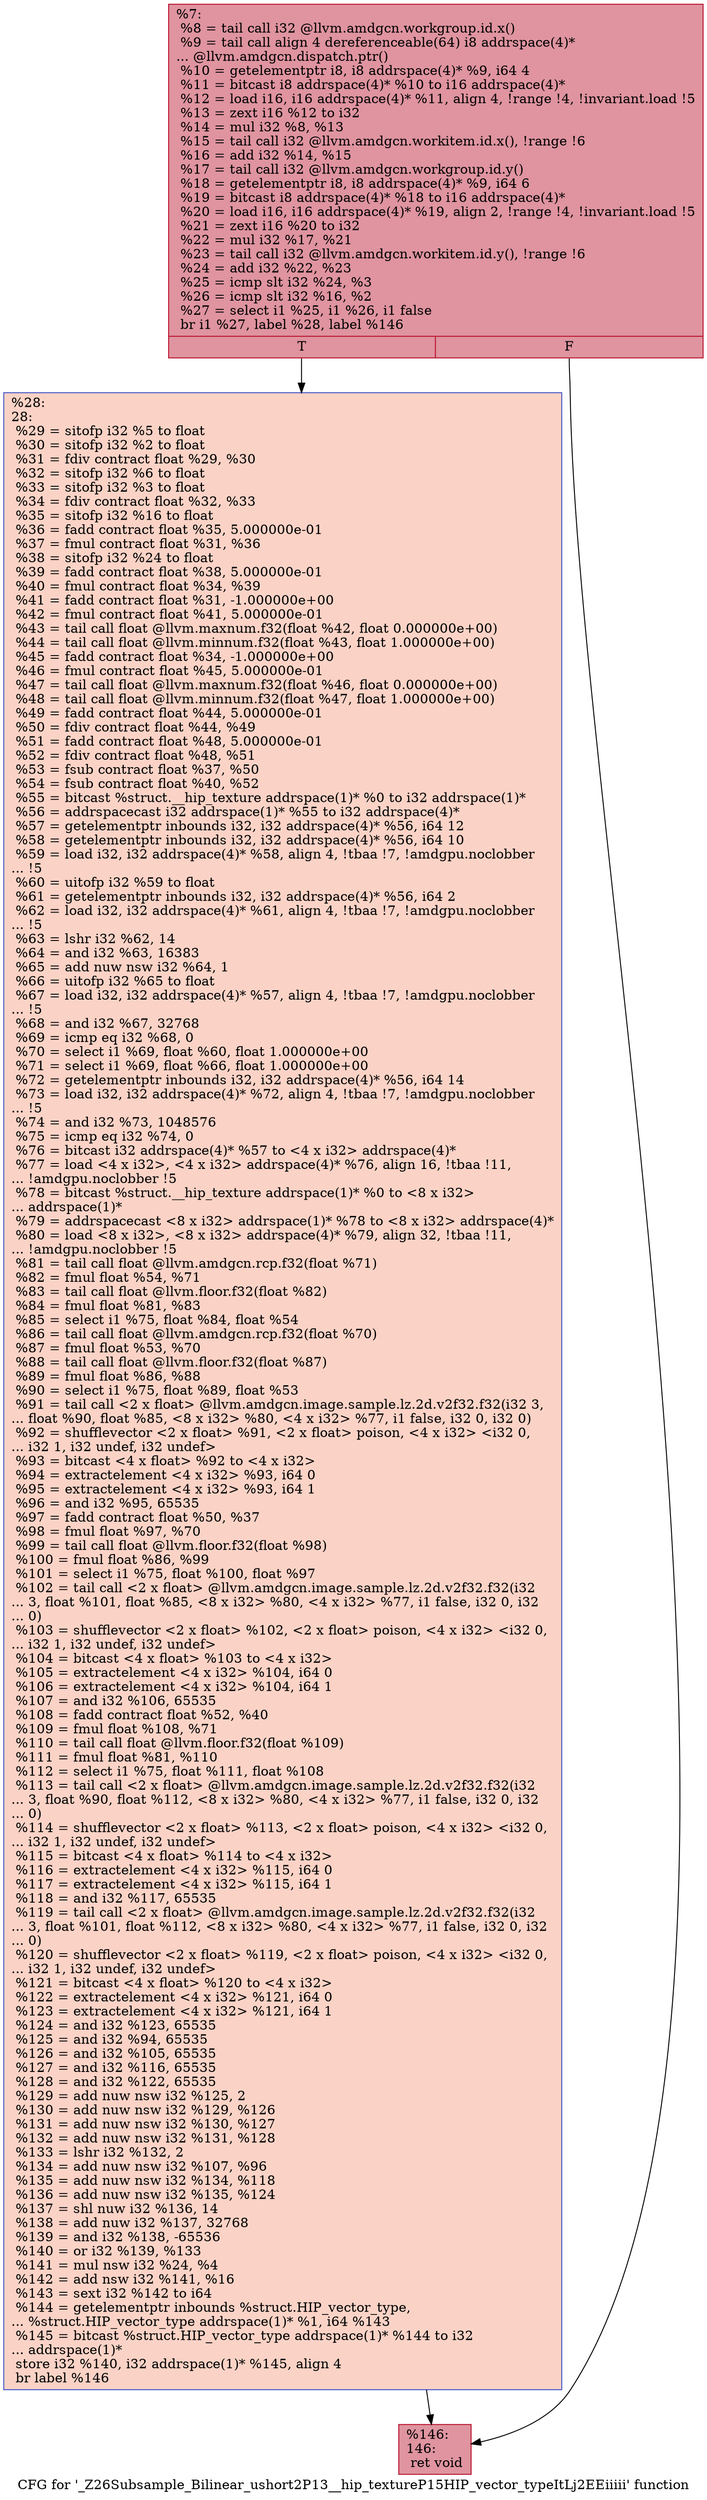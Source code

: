 digraph "CFG for '_Z26Subsample_Bilinear_ushort2P13__hip_textureP15HIP_vector_typeItLj2EEiiiii' function" {
	label="CFG for '_Z26Subsample_Bilinear_ushort2P13__hip_textureP15HIP_vector_typeItLj2EEiiiii' function";

	Node0x56738a0 [shape=record,color="#b70d28ff", style=filled, fillcolor="#b70d2870",label="{%7:\l  %8 = tail call i32 @llvm.amdgcn.workgroup.id.x()\l  %9 = tail call align 4 dereferenceable(64) i8 addrspace(4)*\l... @llvm.amdgcn.dispatch.ptr()\l  %10 = getelementptr i8, i8 addrspace(4)* %9, i64 4\l  %11 = bitcast i8 addrspace(4)* %10 to i16 addrspace(4)*\l  %12 = load i16, i16 addrspace(4)* %11, align 4, !range !4, !invariant.load !5\l  %13 = zext i16 %12 to i32\l  %14 = mul i32 %8, %13\l  %15 = tail call i32 @llvm.amdgcn.workitem.id.x(), !range !6\l  %16 = add i32 %14, %15\l  %17 = tail call i32 @llvm.amdgcn.workgroup.id.y()\l  %18 = getelementptr i8, i8 addrspace(4)* %9, i64 6\l  %19 = bitcast i8 addrspace(4)* %18 to i16 addrspace(4)*\l  %20 = load i16, i16 addrspace(4)* %19, align 2, !range !4, !invariant.load !5\l  %21 = zext i16 %20 to i32\l  %22 = mul i32 %17, %21\l  %23 = tail call i32 @llvm.amdgcn.workitem.id.y(), !range !6\l  %24 = add i32 %22, %23\l  %25 = icmp slt i32 %24, %3\l  %26 = icmp slt i32 %16, %2\l  %27 = select i1 %25, i1 %26, i1 false\l  br i1 %27, label %28, label %146\l|{<s0>T|<s1>F}}"];
	Node0x56738a0:s0 -> Node0x5677290;
	Node0x56738a0:s1 -> Node0x5677320;
	Node0x5677290 [shape=record,color="#3d50c3ff", style=filled, fillcolor="#f59c7d70",label="{%28:\l28:                                               \l  %29 = sitofp i32 %5 to float\l  %30 = sitofp i32 %2 to float\l  %31 = fdiv contract float %29, %30\l  %32 = sitofp i32 %6 to float\l  %33 = sitofp i32 %3 to float\l  %34 = fdiv contract float %32, %33\l  %35 = sitofp i32 %16 to float\l  %36 = fadd contract float %35, 5.000000e-01\l  %37 = fmul contract float %31, %36\l  %38 = sitofp i32 %24 to float\l  %39 = fadd contract float %38, 5.000000e-01\l  %40 = fmul contract float %34, %39\l  %41 = fadd contract float %31, -1.000000e+00\l  %42 = fmul contract float %41, 5.000000e-01\l  %43 = tail call float @llvm.maxnum.f32(float %42, float 0.000000e+00)\l  %44 = tail call float @llvm.minnum.f32(float %43, float 1.000000e+00)\l  %45 = fadd contract float %34, -1.000000e+00\l  %46 = fmul contract float %45, 5.000000e-01\l  %47 = tail call float @llvm.maxnum.f32(float %46, float 0.000000e+00)\l  %48 = tail call float @llvm.minnum.f32(float %47, float 1.000000e+00)\l  %49 = fadd contract float %44, 5.000000e-01\l  %50 = fdiv contract float %44, %49\l  %51 = fadd contract float %48, 5.000000e-01\l  %52 = fdiv contract float %48, %51\l  %53 = fsub contract float %37, %50\l  %54 = fsub contract float %40, %52\l  %55 = bitcast %struct.__hip_texture addrspace(1)* %0 to i32 addrspace(1)*\l  %56 = addrspacecast i32 addrspace(1)* %55 to i32 addrspace(4)*\l  %57 = getelementptr inbounds i32, i32 addrspace(4)* %56, i64 12\l  %58 = getelementptr inbounds i32, i32 addrspace(4)* %56, i64 10\l  %59 = load i32, i32 addrspace(4)* %58, align 4, !tbaa !7, !amdgpu.noclobber\l... !5\l  %60 = uitofp i32 %59 to float\l  %61 = getelementptr inbounds i32, i32 addrspace(4)* %56, i64 2\l  %62 = load i32, i32 addrspace(4)* %61, align 4, !tbaa !7, !amdgpu.noclobber\l... !5\l  %63 = lshr i32 %62, 14\l  %64 = and i32 %63, 16383\l  %65 = add nuw nsw i32 %64, 1\l  %66 = uitofp i32 %65 to float\l  %67 = load i32, i32 addrspace(4)* %57, align 4, !tbaa !7, !amdgpu.noclobber\l... !5\l  %68 = and i32 %67, 32768\l  %69 = icmp eq i32 %68, 0\l  %70 = select i1 %69, float %60, float 1.000000e+00\l  %71 = select i1 %69, float %66, float 1.000000e+00\l  %72 = getelementptr inbounds i32, i32 addrspace(4)* %56, i64 14\l  %73 = load i32, i32 addrspace(4)* %72, align 4, !tbaa !7, !amdgpu.noclobber\l... !5\l  %74 = and i32 %73, 1048576\l  %75 = icmp eq i32 %74, 0\l  %76 = bitcast i32 addrspace(4)* %57 to \<4 x i32\> addrspace(4)*\l  %77 = load \<4 x i32\>, \<4 x i32\> addrspace(4)* %76, align 16, !tbaa !11,\l... !amdgpu.noclobber !5\l  %78 = bitcast %struct.__hip_texture addrspace(1)* %0 to \<8 x i32\>\l... addrspace(1)*\l  %79 = addrspacecast \<8 x i32\> addrspace(1)* %78 to \<8 x i32\> addrspace(4)*\l  %80 = load \<8 x i32\>, \<8 x i32\> addrspace(4)* %79, align 32, !tbaa !11,\l... !amdgpu.noclobber !5\l  %81 = tail call float @llvm.amdgcn.rcp.f32(float %71)\l  %82 = fmul float %54, %71\l  %83 = tail call float @llvm.floor.f32(float %82)\l  %84 = fmul float %81, %83\l  %85 = select i1 %75, float %84, float %54\l  %86 = tail call float @llvm.amdgcn.rcp.f32(float %70)\l  %87 = fmul float %53, %70\l  %88 = tail call float @llvm.floor.f32(float %87)\l  %89 = fmul float %86, %88\l  %90 = select i1 %75, float %89, float %53\l  %91 = tail call \<2 x float\> @llvm.amdgcn.image.sample.lz.2d.v2f32.f32(i32 3,\l... float %90, float %85, \<8 x i32\> %80, \<4 x i32\> %77, i1 false, i32 0, i32 0)\l  %92 = shufflevector \<2 x float\> %91, \<2 x float\> poison, \<4 x i32\> \<i32 0,\l... i32 1, i32 undef, i32 undef\>\l  %93 = bitcast \<4 x float\> %92 to \<4 x i32\>\l  %94 = extractelement \<4 x i32\> %93, i64 0\l  %95 = extractelement \<4 x i32\> %93, i64 1\l  %96 = and i32 %95, 65535\l  %97 = fadd contract float %50, %37\l  %98 = fmul float %97, %70\l  %99 = tail call float @llvm.floor.f32(float %98)\l  %100 = fmul float %86, %99\l  %101 = select i1 %75, float %100, float %97\l  %102 = tail call \<2 x float\> @llvm.amdgcn.image.sample.lz.2d.v2f32.f32(i32\l... 3, float %101, float %85, \<8 x i32\> %80, \<4 x i32\> %77, i1 false, i32 0, i32\l... 0)\l  %103 = shufflevector \<2 x float\> %102, \<2 x float\> poison, \<4 x i32\> \<i32 0,\l... i32 1, i32 undef, i32 undef\>\l  %104 = bitcast \<4 x float\> %103 to \<4 x i32\>\l  %105 = extractelement \<4 x i32\> %104, i64 0\l  %106 = extractelement \<4 x i32\> %104, i64 1\l  %107 = and i32 %106, 65535\l  %108 = fadd contract float %52, %40\l  %109 = fmul float %108, %71\l  %110 = tail call float @llvm.floor.f32(float %109)\l  %111 = fmul float %81, %110\l  %112 = select i1 %75, float %111, float %108\l  %113 = tail call \<2 x float\> @llvm.amdgcn.image.sample.lz.2d.v2f32.f32(i32\l... 3, float %90, float %112, \<8 x i32\> %80, \<4 x i32\> %77, i1 false, i32 0, i32\l... 0)\l  %114 = shufflevector \<2 x float\> %113, \<2 x float\> poison, \<4 x i32\> \<i32 0,\l... i32 1, i32 undef, i32 undef\>\l  %115 = bitcast \<4 x float\> %114 to \<4 x i32\>\l  %116 = extractelement \<4 x i32\> %115, i64 0\l  %117 = extractelement \<4 x i32\> %115, i64 1\l  %118 = and i32 %117, 65535\l  %119 = tail call \<2 x float\> @llvm.amdgcn.image.sample.lz.2d.v2f32.f32(i32\l... 3, float %101, float %112, \<8 x i32\> %80, \<4 x i32\> %77, i1 false, i32 0, i32\l... 0)\l  %120 = shufflevector \<2 x float\> %119, \<2 x float\> poison, \<4 x i32\> \<i32 0,\l... i32 1, i32 undef, i32 undef\>\l  %121 = bitcast \<4 x float\> %120 to \<4 x i32\>\l  %122 = extractelement \<4 x i32\> %121, i64 0\l  %123 = extractelement \<4 x i32\> %121, i64 1\l  %124 = and i32 %123, 65535\l  %125 = and i32 %94, 65535\l  %126 = and i32 %105, 65535\l  %127 = and i32 %116, 65535\l  %128 = and i32 %122, 65535\l  %129 = add nuw nsw i32 %125, 2\l  %130 = add nuw nsw i32 %129, %126\l  %131 = add nuw nsw i32 %130, %127\l  %132 = add nuw nsw i32 %131, %128\l  %133 = lshr i32 %132, 2\l  %134 = add nuw nsw i32 %107, %96\l  %135 = add nuw nsw i32 %134, %118\l  %136 = add nuw nsw i32 %135, %124\l  %137 = shl nuw i32 %136, 14\l  %138 = add nuw i32 %137, 32768\l  %139 = and i32 %138, -65536\l  %140 = or i32 %139, %133\l  %141 = mul nsw i32 %24, %4\l  %142 = add nsw i32 %141, %16\l  %143 = sext i32 %142 to i64\l  %144 = getelementptr inbounds %struct.HIP_vector_type,\l... %struct.HIP_vector_type addrspace(1)* %1, i64 %143\l  %145 = bitcast %struct.HIP_vector_type addrspace(1)* %144 to i32\l... addrspace(1)*\l  store i32 %140, i32 addrspace(1)* %145, align 4\l  br label %146\l}"];
	Node0x5677290 -> Node0x5677320;
	Node0x5677320 [shape=record,color="#b70d28ff", style=filled, fillcolor="#b70d2870",label="{%146:\l146:                                              \l  ret void\l}"];
}
